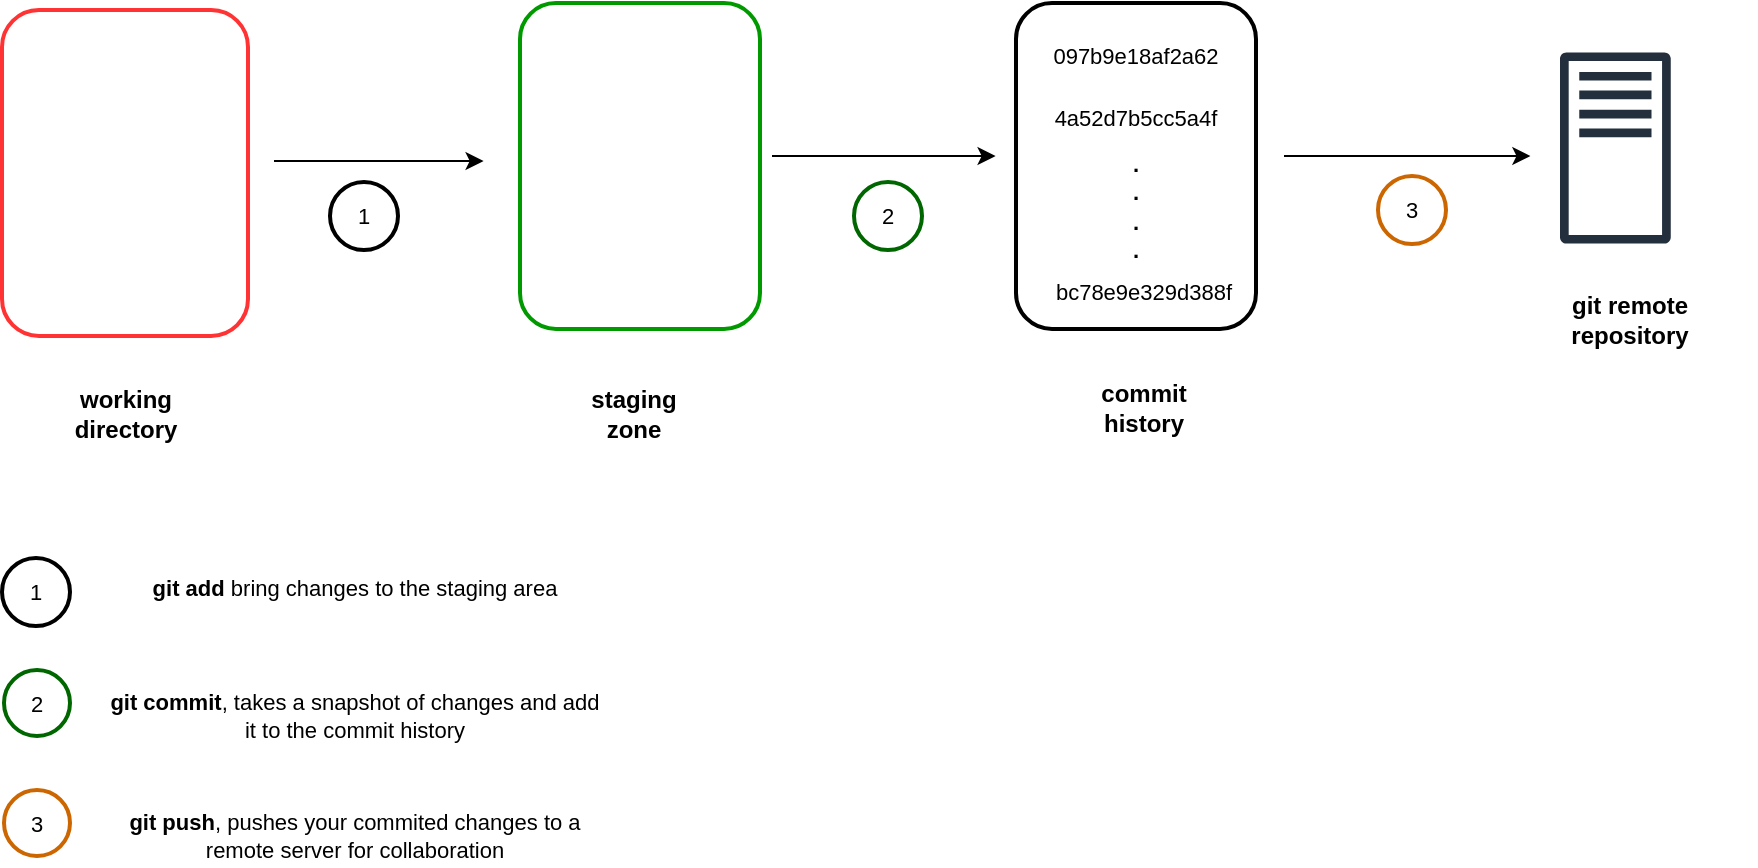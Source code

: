 <mxfile version="20.2.6" type="device"><diagram id="b2H9OiQChcPk-hyQFYPr" name="Page-1"><mxGraphModel dx="1549" dy="817" grid="0" gridSize="10" guides="1" tooltips="1" connect="1" arrows="1" fold="1" page="1" pageScale="1" pageWidth="1654" pageHeight="1169" math="0" shadow="0"><root><mxCell id="0"/><mxCell id="1" parent="0"/><mxCell id="-51WqTinMynpM2-dVsRc-11" style="edgeStyle=orthogonalEdgeStyle;rounded=0;orthogonalLoop=1;jettySize=auto;html=1;" edge="1" parent="1"><mxGeometry relative="1" as="geometry"><mxPoint x="480.8" y="383.5" as="targetPoint"/><mxPoint x="376" y="383.5" as="sourcePoint"/></mxGeometry></mxCell><mxCell id="-51WqTinMynpM2-dVsRc-9" value="" style="rounded=1;whiteSpace=wrap;html=1;strokeColor=#FF3333;strokeWidth=2;" vertex="1" parent="1"><mxGeometry x="240" y="308" width="123" height="163" as="geometry"/></mxCell><mxCell id="-51WqTinMynpM2-dVsRc-1" value="" style="shape=image;html=1;verticalAlign=top;verticalLabelPosition=bottom;labelBackgroundColor=#ffffff;imageAspect=0;aspect=fixed;image=https://cdn4.iconfinder.com/data/icons/file-extension-names-vol-8/512/33-128.png" vertex="1" parent="1"><mxGeometry x="251" y="365" width="42" height="42" as="geometry"/></mxCell><mxCell id="-51WqTinMynpM2-dVsRc-2" value="" style="shape=image;html=1;verticalAlign=top;verticalLabelPosition=bottom;labelBackgroundColor=#ffffff;imageAspect=0;aspect=fixed;image=https://cdn0.iconfinder.com/data/icons/file-names-26/512/27-128.png" vertex="1" parent="1"><mxGeometry x="300" y="365" width="42" height="42" as="geometry"/></mxCell><mxCell id="-51WqTinMynpM2-dVsRc-8" style="edgeStyle=orthogonalEdgeStyle;rounded=0;orthogonalLoop=1;jettySize=auto;html=1;" edge="1" parent="1"><mxGeometry relative="1" as="geometry"><mxPoint x="736.8" y="381" as="targetPoint"/><mxPoint x="625" y="381" as="sourcePoint"/><Array as="points"><mxPoint x="694" y="381"/><mxPoint x="694" y="381"/></Array></mxGeometry></mxCell><mxCell id="-51WqTinMynpM2-dVsRc-3" value="" style="rounded=1;whiteSpace=wrap;html=1;strokeWidth=2;strokeColor=#009900;" vertex="1" parent="1"><mxGeometry x="499" y="304.5" width="120" height="163" as="geometry"/></mxCell><mxCell id="-51WqTinMynpM2-dVsRc-34" style="edgeStyle=orthogonalEdgeStyle;rounded=0;orthogonalLoop=1;jettySize=auto;html=1;fontSize=11;" edge="1" parent="1"><mxGeometry relative="1" as="geometry"><mxPoint x="1004.2" y="381" as="targetPoint"/><mxPoint x="881" y="381" as="sourcePoint"/></mxGeometry></mxCell><mxCell id="-51WqTinMynpM2-dVsRc-4" value="&lt;span style=&quot;color: rgba(0, 0, 0, 0); font-family: monospace; font-size: 0px; text-align: start;&quot;&gt;%3CmxGraphModel%3E%3Croot%3E%3CmxCell%20id%3D%220%22%2F%3E%3CmxCell%20id%3D%221%22%20parent%3D%220%22%2F%3E%3CmxCell%20id%3D%222%22%20value%3D%22%26lt%3Bfont%20style%3D%26quot%3Bfont-size%3A%2011px%3B%26quot%3B%26gt%3B097b9e18af2a62%26lt%3B%2Ffont%26gt%3B%22%20style%3D%22text%3Bhtml%3D1%3BstrokeColor%3Dnone%3BfillColor%3Dnone%3Balign%3Dcenter%3BverticalAlign%3Dmiddle%3BwhiteSpace%3Dwrap%3Brounded%3D0%3B%22%20vertex%3D%221%22%20parent%3D%221%22%3E%3CmxGeometry%20x%3D%22760%22%20y%3D%22319%22%20width%3D%2294%22%20height%3D%2224%22%20as%3D%22geometry%22%2F%3E%3C%2FmxCell%3E%3C%2Froot%3E%3C%2FmxGraphModel%3E&lt;/span&gt;" style="rounded=1;whiteSpace=wrap;html=1;strokeWidth=2;" vertex="1" parent="1"><mxGeometry x="747" y="304.5" width="120" height="163" as="geometry"/></mxCell><mxCell id="-51WqTinMynpM2-dVsRc-12" value="&lt;b&gt;working directory&lt;/b&gt;" style="text;html=1;strokeColor=none;fillColor=none;align=center;verticalAlign=middle;whiteSpace=wrap;rounded=0;" vertex="1" parent="1"><mxGeometry x="264.5" y="495" width="74" height="30" as="geometry"/></mxCell><mxCell id="-51WqTinMynpM2-dVsRc-13" value="&lt;b&gt;staging zone&lt;/b&gt;" style="text;html=1;strokeColor=none;fillColor=none;align=center;verticalAlign=middle;whiteSpace=wrap;rounded=0;" vertex="1" parent="1"><mxGeometry x="519" y="495" width="74" height="30" as="geometry"/></mxCell><mxCell id="-51WqTinMynpM2-dVsRc-14" value="&lt;b&gt;commit history&lt;/b&gt;" style="text;html=1;strokeColor=none;fillColor=none;align=center;verticalAlign=middle;whiteSpace=wrap;rounded=0;" vertex="1" parent="1"><mxGeometry x="774" y="492" width="74" height="30" as="geometry"/></mxCell><mxCell id="-51WqTinMynpM2-dVsRc-15" value="&lt;font style=&quot;font-size: 11px;&quot;&gt;097b9e18af2a62&lt;/font&gt;" style="text;html=1;strokeColor=none;fillColor=none;align=center;verticalAlign=middle;whiteSpace=wrap;rounded=0;" vertex="1" parent="1"><mxGeometry x="760" y="319" width="94" height="24" as="geometry"/></mxCell><mxCell id="-51WqTinMynpM2-dVsRc-16" value="&lt;font style=&quot;font-size: 11px;&quot;&gt;4a52d7b5cc5a4f&lt;/font&gt;" style="text;html=1;strokeColor=none;fillColor=none;align=center;verticalAlign=middle;whiteSpace=wrap;rounded=0;" vertex="1" parent="1"><mxGeometry x="760" y="350" width="94" height="24" as="geometry"/></mxCell><mxCell id="-51WqTinMynpM2-dVsRc-17" value="&lt;font style=&quot;font-size: 11px;&quot;&gt;&lt;b&gt;.&lt;br&gt;.&lt;br&gt;.&lt;br&gt;.&lt;/b&gt;&lt;br&gt;&lt;/font&gt;" style="text;html=1;strokeColor=none;fillColor=none;align=center;verticalAlign=middle;whiteSpace=wrap;rounded=0;" vertex="1" parent="1"><mxGeometry x="760" y="378" width="94" height="56" as="geometry"/></mxCell><mxCell id="-51WqTinMynpM2-dVsRc-18" value="&lt;font style=&quot;font-size: 11px;&quot;&gt;bc78e9e329d388f&lt;/font&gt;" style="text;html=1;strokeColor=none;fillColor=none;align=center;verticalAlign=middle;whiteSpace=wrap;rounded=0;" vertex="1" parent="1"><mxGeometry x="764" y="437" width="94" height="24" as="geometry"/></mxCell><mxCell id="-51WqTinMynpM2-dVsRc-20" value="1" style="ellipse;whiteSpace=wrap;html=1;aspect=fixed;fontSize=11;strokeColor=#000000;strokeWidth=2;" vertex="1" parent="1"><mxGeometry x="404" y="394" width="34" height="34" as="geometry"/></mxCell><mxCell id="-51WqTinMynpM2-dVsRc-22" value="2" style="ellipse;whiteSpace=wrap;html=1;aspect=fixed;fontSize=11;strokeColor=#006600;strokeWidth=2;" vertex="1" parent="1"><mxGeometry x="666" y="394" width="34" height="34" as="geometry"/></mxCell><mxCell id="-51WqTinMynpM2-dVsRc-23" value="" style="shape=image;html=1;verticalAlign=top;verticalLabelPosition=bottom;labelBackgroundColor=#ffffff;imageAspect=0;aspect=fixed;image=https://cdn4.iconfinder.com/data/icons/file-extension-names-vol-8/512/33-128.png" vertex="1" parent="1"><mxGeometry x="513.5" y="361" width="42" height="42" as="geometry"/></mxCell><mxCell id="-51WqTinMynpM2-dVsRc-24" value="" style="shape=image;html=1;verticalAlign=top;verticalLabelPosition=bottom;labelBackgroundColor=#ffffff;imageAspect=0;aspect=fixed;image=https://cdn0.iconfinder.com/data/icons/file-names-26/512/27-128.png" vertex="1" parent="1"><mxGeometry x="562.5" y="361" width="42" height="42" as="geometry"/></mxCell><mxCell id="-51WqTinMynpM2-dVsRc-25" value="1" style="ellipse;whiteSpace=wrap;html=1;aspect=fixed;fontSize=11;strokeColor=#000000;strokeWidth=2;" vertex="1" parent="1"><mxGeometry x="240" y="582" width="34" height="34" as="geometry"/></mxCell><mxCell id="-51WqTinMynpM2-dVsRc-26" value="2" style="ellipse;whiteSpace=wrap;html=1;aspect=fixed;fontSize=11;strokeColor=#006600;strokeWidth=2;" vertex="1" parent="1"><mxGeometry x="241" y="638" width="33" height="33" as="geometry"/></mxCell><mxCell id="-51WqTinMynpM2-dVsRc-27" value="&lt;b&gt;git add&lt;/b&gt; bring changes to the staging area" style="text;html=1;strokeColor=none;fillColor=none;align=center;verticalAlign=middle;whiteSpace=wrap;rounded=0;fontSize=11;" vertex="1" parent="1"><mxGeometry x="289" y="582" width="255" height="30" as="geometry"/></mxCell><mxCell id="-51WqTinMynpM2-dVsRc-28" value="&lt;b&gt;git commit&lt;/b&gt;, takes a snapshot of changes and add it to the commit history" style="text;html=1;strokeColor=none;fillColor=none;align=center;verticalAlign=middle;whiteSpace=wrap;rounded=0;fontSize=11;" vertex="1" parent="1"><mxGeometry x="289" y="646" width="255" height="30" as="geometry"/></mxCell><mxCell id="-51WqTinMynpM2-dVsRc-29" value="" style="sketch=0;outlineConnect=0;fontColor=#232F3E;gradientColor=none;fillColor=#232F3D;strokeColor=none;dashed=0;verticalLabelPosition=bottom;verticalAlign=top;align=center;html=1;fontSize=12;fontStyle=0;aspect=fixed;pointerEvents=1;shape=mxgraph.aws4.traditional_server;" vertex="1" parent="1"><mxGeometry x="1019" y="329" width="55.38" height="96" as="geometry"/></mxCell><mxCell id="-51WqTinMynpM2-dVsRc-30" value="" style="shape=image;html=1;verticalAlign=top;verticalLabelPosition=bottom;labelBackgroundColor=#ffffff;imageAspect=0;aspect=fixed;image=https://cdn2.iconfinder.com/data/icons/boxicons-regular-vol-2/24/bx-git-repo-forked-128.png;fontSize=11;strokeColor=#006600;strokeWidth=2;" vertex="1" parent="1"><mxGeometry x="1080" y="367.5" width="37" height="37" as="geometry"/></mxCell><mxCell id="-51WqTinMynpM2-dVsRc-31" value="&lt;b&gt;git remote repository&lt;/b&gt;" style="text;html=1;strokeColor=none;fillColor=none;align=center;verticalAlign=middle;whiteSpace=wrap;rounded=0;" vertex="1" parent="1"><mxGeometry x="1017" y="448" width="74" height="30" as="geometry"/></mxCell><mxCell id="-51WqTinMynpM2-dVsRc-33" value="3" style="ellipse;whiteSpace=wrap;html=1;aspect=fixed;fontSize=11;strokeColor=#CC6600;strokeWidth=2;" vertex="1" parent="1"><mxGeometry x="928" y="391" width="34" height="34" as="geometry"/></mxCell><mxCell id="-51WqTinMynpM2-dVsRc-35" value="3" style="ellipse;whiteSpace=wrap;html=1;aspect=fixed;fontSize=11;strokeColor=#CC6600;strokeWidth=2;" vertex="1" parent="1"><mxGeometry x="241" y="698" width="33" height="33" as="geometry"/></mxCell><mxCell id="-51WqTinMynpM2-dVsRc-36" value="&lt;b&gt;git push&lt;/b&gt;, pushes your commited changes to a remote server for collaboration" style="text;html=1;strokeColor=none;fillColor=none;align=center;verticalAlign=middle;whiteSpace=wrap;rounded=0;fontSize=11;" vertex="1" parent="1"><mxGeometry x="289" y="706" width="255" height="30" as="geometry"/></mxCell></root></mxGraphModel></diagram></mxfile>